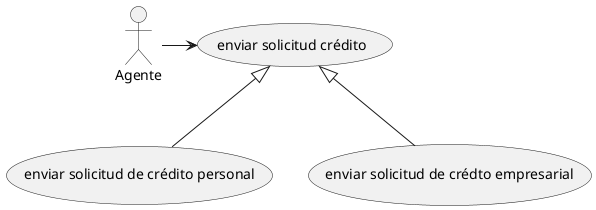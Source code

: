 @startuml

//Caso a1

:Actor: as a1
:Actor\n: as a2



Rectangle Sistema{
a1 -> (Caso de uso)
a1 --> (Caso de uso\n)
a1 -> (Caso de uso\n\n)
a2 --> (Caso de uso)
a2 --> (Caso de uso\n\n)
}

note "comunicacion" as n1
note "Entorno del sistema" as n2

n1 --> Sistema
n2 --> Sistema

//Caso Biblioteca

:Socio: as s1
:Bibliotecario: as b1

rectangle Biblioteca{
(Reservar libro) as r1
(Prestar libro) as p1
(Devolver libro) as dev1
(Actualizar catálogo) as act1

s1 --> r1
s1 --> p1
s1 -> dev1
b1 --> p1
b1 -> act1
}

// Caso Inclusión



:Bibliotecario: as b1

b1 -> (Baja socio)

(Baja socio) ..> (Buscar socio) : <<include>>

//Caso Extension



:Agente: as a1

(evaluar solicitud de Crédito) as n1

a1 <- n1

(solicitar información adicional al cliente) as n2

n1 <.. n2 : <<extend>>

//Herencia

@startuml

:Agente: as a1

(enviar solicitud crédito) as sol1
(enviar solicitud de crédito personal) as sol2
(enviar solicitud de crédto empresarial) as sol3

a1 -> sol1

sol1 <|-- sol2
sol1 <|-- sol3

@enduml